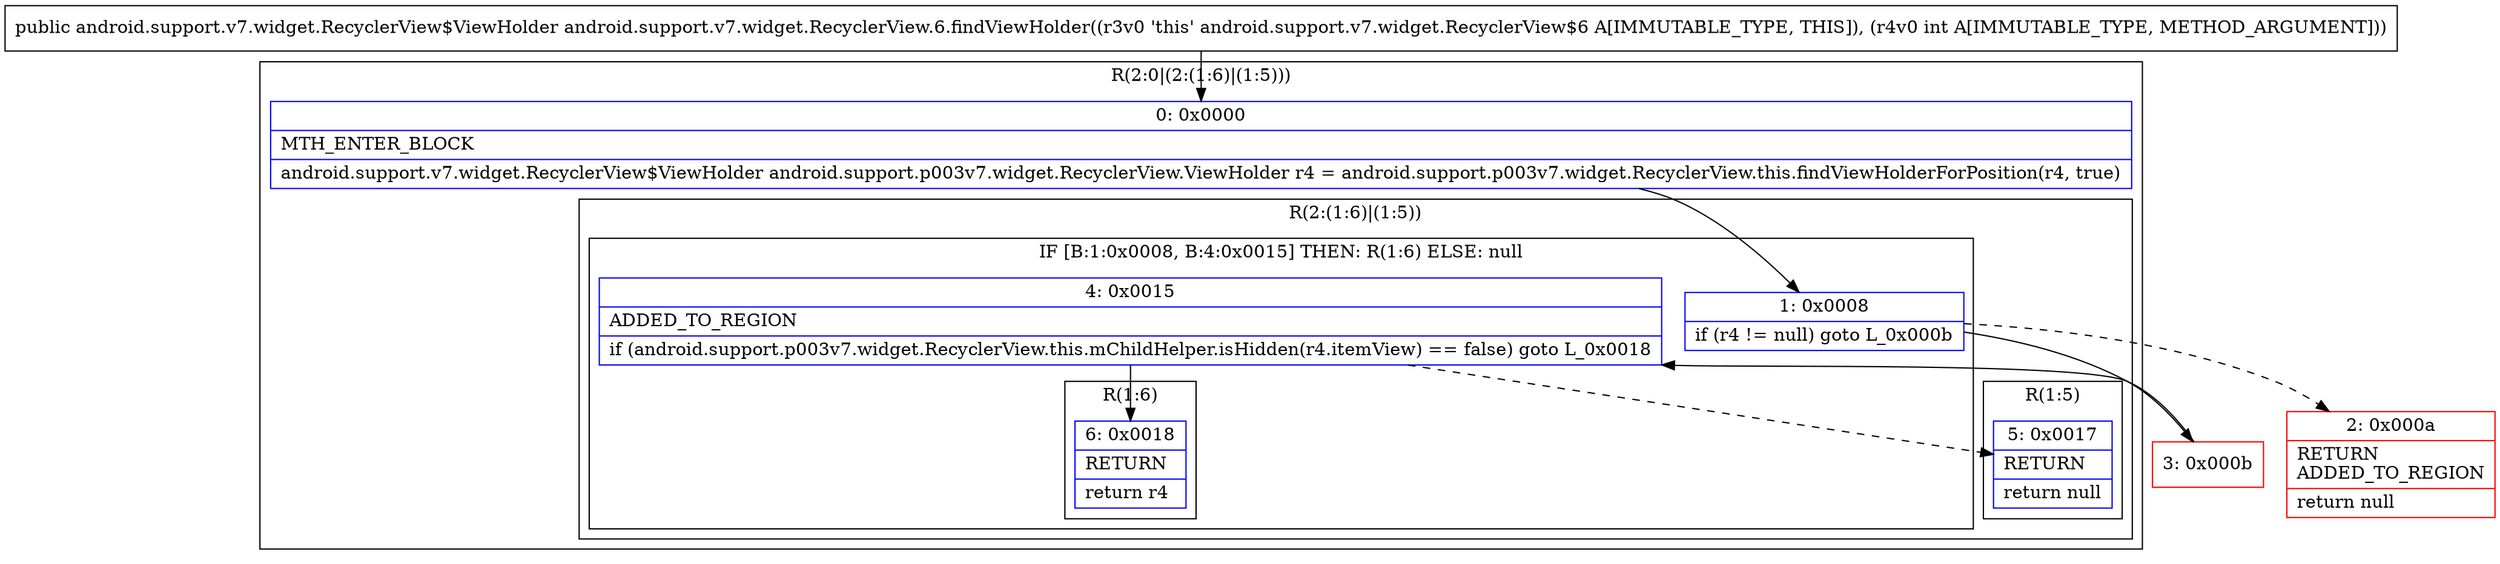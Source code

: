 digraph "CFG forandroid.support.v7.widget.RecyclerView.6.findViewHolder(I)Landroid\/support\/v7\/widget\/RecyclerView$ViewHolder;" {
subgraph cluster_Region_1366269226 {
label = "R(2:0|(2:(1:6)|(1:5)))";
node [shape=record,color=blue];
Node_0 [shape=record,label="{0\:\ 0x0000|MTH_ENTER_BLOCK\l|android.support.v7.widget.RecyclerView$ViewHolder android.support.p003v7.widget.RecyclerView.ViewHolder r4 = android.support.p003v7.widget.RecyclerView.this.findViewHolderForPosition(r4, true)\l}"];
subgraph cluster_Region_2035627738 {
label = "R(2:(1:6)|(1:5))";
node [shape=record,color=blue];
subgraph cluster_IfRegion_145324353 {
label = "IF [B:1:0x0008, B:4:0x0015] THEN: R(1:6) ELSE: null";
node [shape=record,color=blue];
Node_1 [shape=record,label="{1\:\ 0x0008|if (r4 != null) goto L_0x000b\l}"];
Node_4 [shape=record,label="{4\:\ 0x0015|ADDED_TO_REGION\l|if (android.support.p003v7.widget.RecyclerView.this.mChildHelper.isHidden(r4.itemView) == false) goto L_0x0018\l}"];
subgraph cluster_Region_1565974287 {
label = "R(1:6)";
node [shape=record,color=blue];
Node_6 [shape=record,label="{6\:\ 0x0018|RETURN\l|return r4\l}"];
}
}
subgraph cluster_Region_1334931604 {
label = "R(1:5)";
node [shape=record,color=blue];
Node_5 [shape=record,label="{5\:\ 0x0017|RETURN\l|return null\l}"];
}
}
}
Node_2 [shape=record,color=red,label="{2\:\ 0x000a|RETURN\lADDED_TO_REGION\l|return null\l}"];
Node_3 [shape=record,color=red,label="{3\:\ 0x000b}"];
MethodNode[shape=record,label="{public android.support.v7.widget.RecyclerView$ViewHolder android.support.v7.widget.RecyclerView.6.findViewHolder((r3v0 'this' android.support.v7.widget.RecyclerView$6 A[IMMUTABLE_TYPE, THIS]), (r4v0 int A[IMMUTABLE_TYPE, METHOD_ARGUMENT])) }"];
MethodNode -> Node_0;
Node_0 -> Node_1;
Node_1 -> Node_2[style=dashed];
Node_1 -> Node_3;
Node_4 -> Node_5[style=dashed];
Node_4 -> Node_6;
Node_3 -> Node_4;
}

